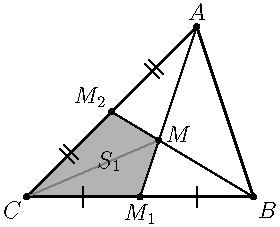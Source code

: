 import geometry;

size(0, 4cm);

point
    pA = (3,3), pB = (4,0), pC = (0,0),
    pM = (pA + pB + pC) / 3,
    pM1 = (pB + pC) / 2, pM2 = (pA + pC) / 2;

fill(pC--pM1--pM--pM2--cycle, gray(0.7));

draw(triangle(pA, pB, pC), linewidth(1));
draw(pA--pM1 ^^ pB--pM2);

draw(pC--pM, gray(0.5));

draw(pB--pC, invisible, StickIntervalMarker(2, 1));
draw(pC--pA, invisible, StickIntervalMarker(2, 2));

label("$S_1$", (pC+pM+pM1+pM2) / 4);

dot(Label("$A$", pA, N));
dot(Label("$B$", pB, SE));
dot(Label("$C$", pC, SW));
dot(Label("$M$", pM, ENE));
dot(Label("$M_1$", pM1, S));
dot(Label("$M_2$", pM2, NW));

